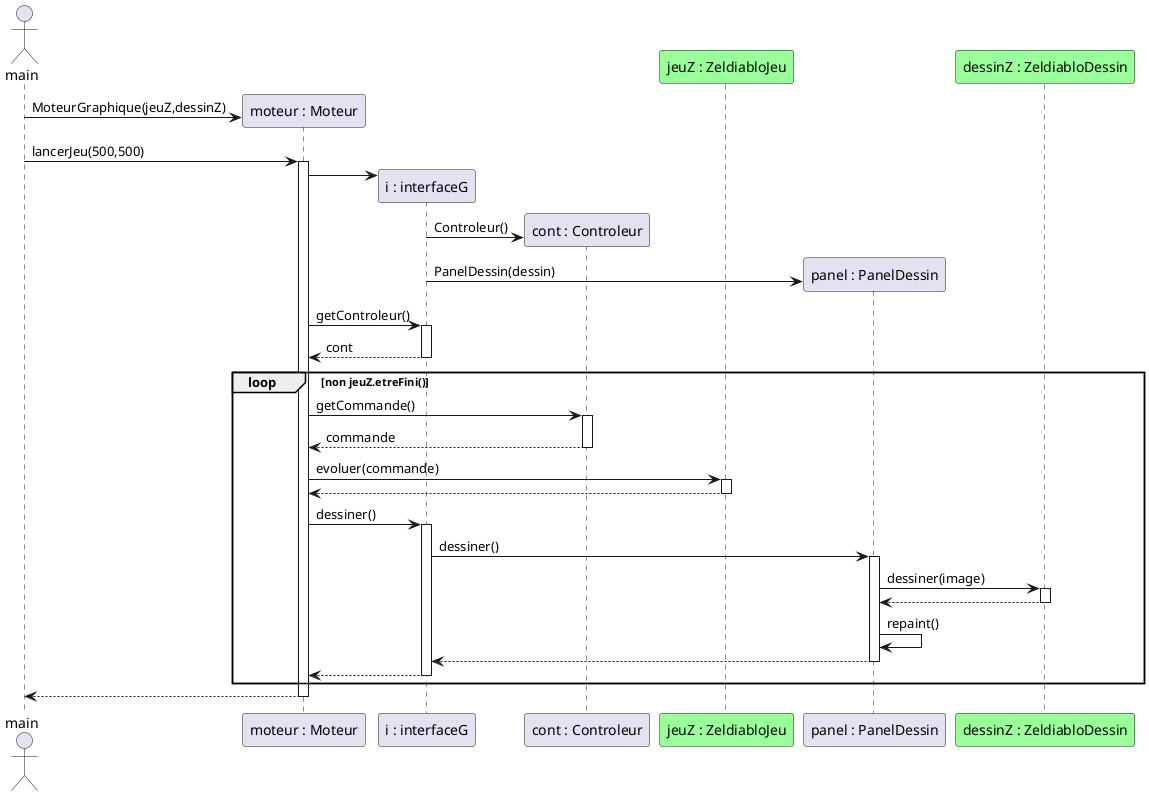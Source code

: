 @startuml
actor main

create "moteur : Moteur" as m
main -> m : MoteurGraphique(jeuZ,dessinZ)
main -> m : lancerJeu(500,500)
activate m
create "i : interfaceG" as interface
m->interface
create "cont : Controleur" as cont
participant "jeuZ : ZeldiabloJeu" as zjeu #99FF99
interface-> cont : Controleur()
create "panel : PanelDessin" as pan
interface->pan : PanelDessin(dessin)
m->interface : getControleur()
activate interface
m <-- interface : cont
deactivate interface
participant "dessinZ : ZeldiabloDessin" as zdessin #99FF99

loop non jeuZ.etreFini()
m->cont : getCommande()
activate cont
m <-- cont : commande
deactivate cont
m->zjeu : evoluer(commande)
activate zjeu
m <-- zjeu
deactivate zjeu
m->interface : dessiner()
activate interface
interface->pan : dessiner()
activate pan
pan -> zdessin : dessiner(image)
activate zdessin
pan <-- zdessin
deactivate zdessin
pan -> pan : repaint()
interface <-- pan
deactivate pan
m<--interface
deactivate interface
end
main<--m
deactivate m

@enduml